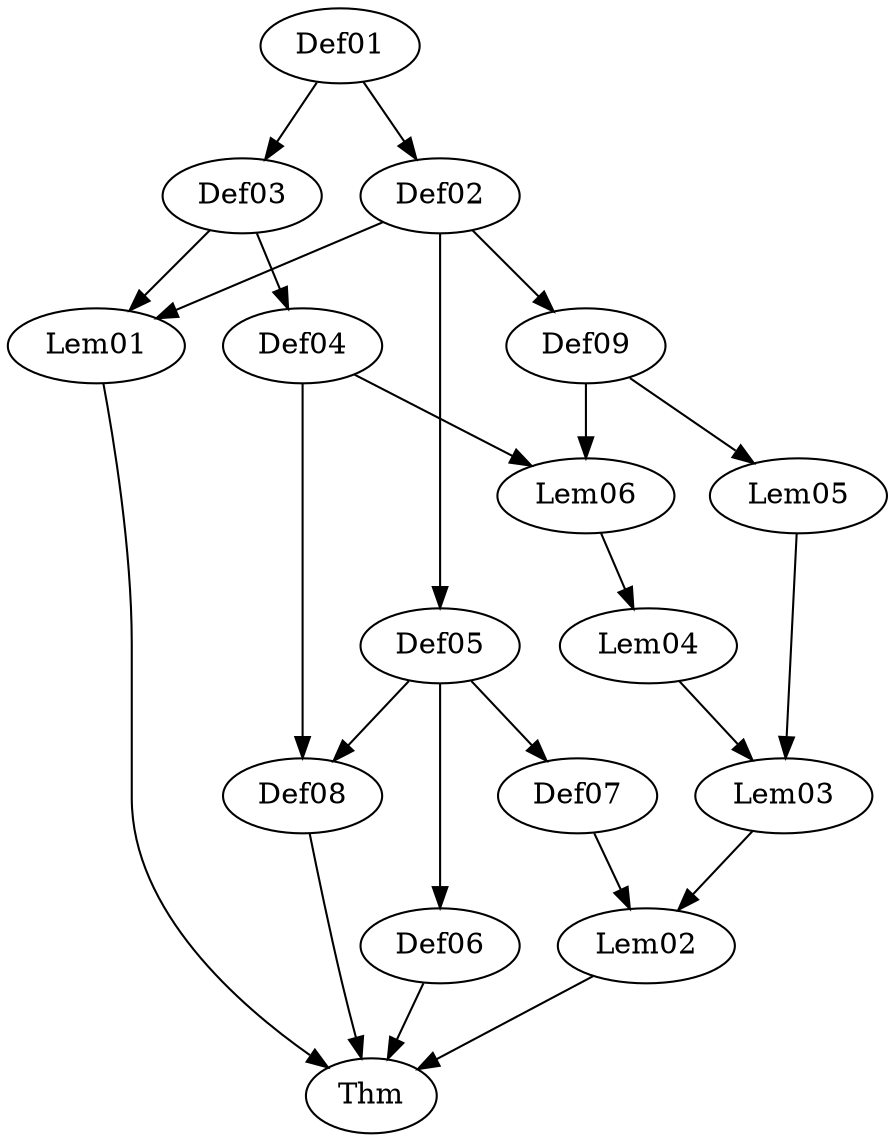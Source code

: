 digraph "import_graph" {
  "Lem05" [shape=ellipse];
  "Def09" -> "Lem05";
  "Thm" [shape=ellipse];
  "Def06" -> "Thm";
  "Def08" -> "Thm";
  "Lem01" -> "Thm";
  "Lem02" -> "Thm";
  "Def01" [shape=ellipse];
  "Lem02" [shape=ellipse];
  "Def07" -> "Lem02";
  "Lem03" -> "Lem02";
  "Lem01" [shape=ellipse];
  "Def02" -> "Lem01";
  "Def03" -> "Lem01";
  "Lem04" [shape=ellipse];
  "Lem06" -> "Lem04";
  "Def07" [shape=ellipse];
  "Def05" -> "Def07";
  "Def02" [shape=ellipse];
  "Def01" -> "Def02";
  "Lem06" [shape=ellipse, label="Lem06"];
  "Def04" -> "Lem06";
  "Def09" -> "Lem06";
  "Lem03" [shape=ellipse];
  "Lem05" -> "Lem03";
  "Lem04" -> "Lem03";
  "Def08" [shape=ellipse];
  "Def04" -> "Def08";
  "Def05" -> "Def08";
  "Def03" [shape=ellipse];
  "Def01" -> "Def03";
  "Def06" [shape=ellipse];
  "Def05" -> "Def06";
  "Def09" [shape=ellipse];
  "Def02" -> "Def09";
  "Def05" [shape=ellipse];
  "Def02" -> "Def05";
  "Def04" [shape=ellipse];
  "Def03" -> "Def04";
}
